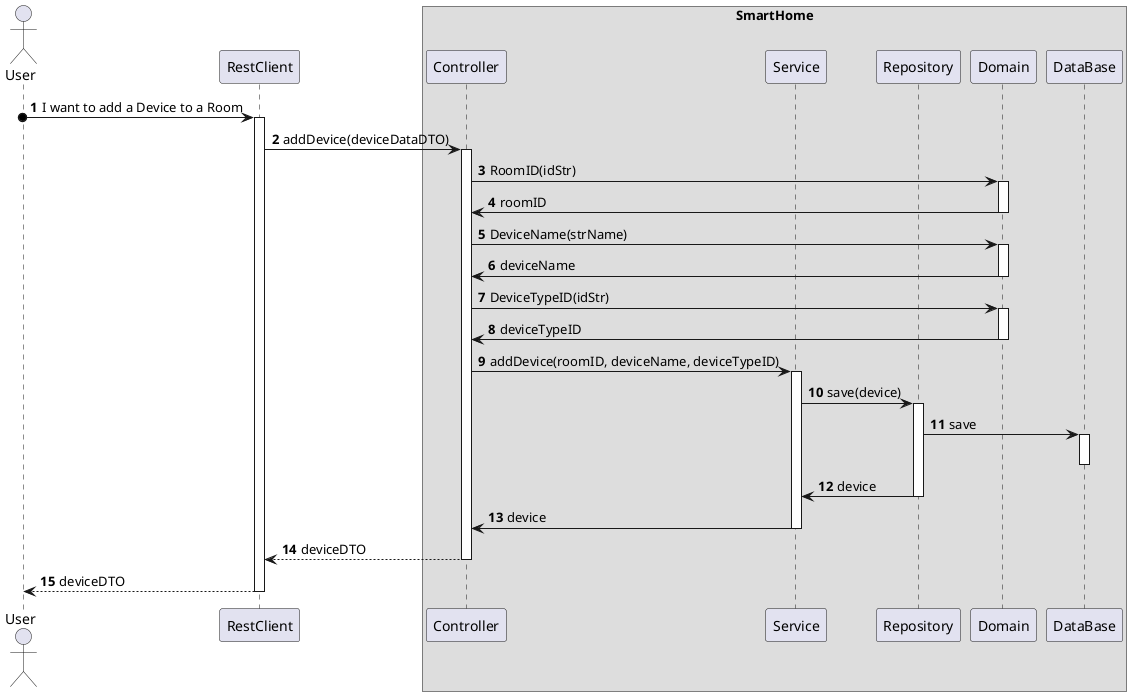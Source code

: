 @startuml
'https://plantuml.com/sequence-diagram
!pragma layout smetana

autonumber

actor "User" as User
participant "RestClient" as RC

box "SmartHome"
    participant "Controller" as CTRL
    participant "Service" as SV
    participant "Repository" as REPO
    participant "Domain" as DOM
    participant "DataBase" as BD
end box

User o-> RC : I want to add a Device to a Room
activate RC

RC -> CTRL : addDevice(deviceDataDTO)
activate CTRL

CTRL -> DOM : RoomID(idStr)
activate DOM
DOM -> CTRL : roomID
deactivate DOM

CTRL -> DOM : DeviceName(strName)
activate DOM
DOM -> CTRL : deviceName
deactivate DOM

CTRL -> DOM : DeviceTypeID(idStr)
activate DOM
DOM -> CTRL : deviceTypeID
deactivate DOM

CTRL -> SV : addDevice(roomID, deviceName, deviceTypeID)
activate SV

SV -> REPO : save(device)
activate REPO
REPO -> BD : save
activate BD
deactivate BD
REPO -> SV : device
deactivate REPO

SV -> CTRL : device
deactivate SV


CTRL --> RC : deviceDTO
deactivate CTRL

RC --> User : deviceDTO
deactivate RC


@enduml